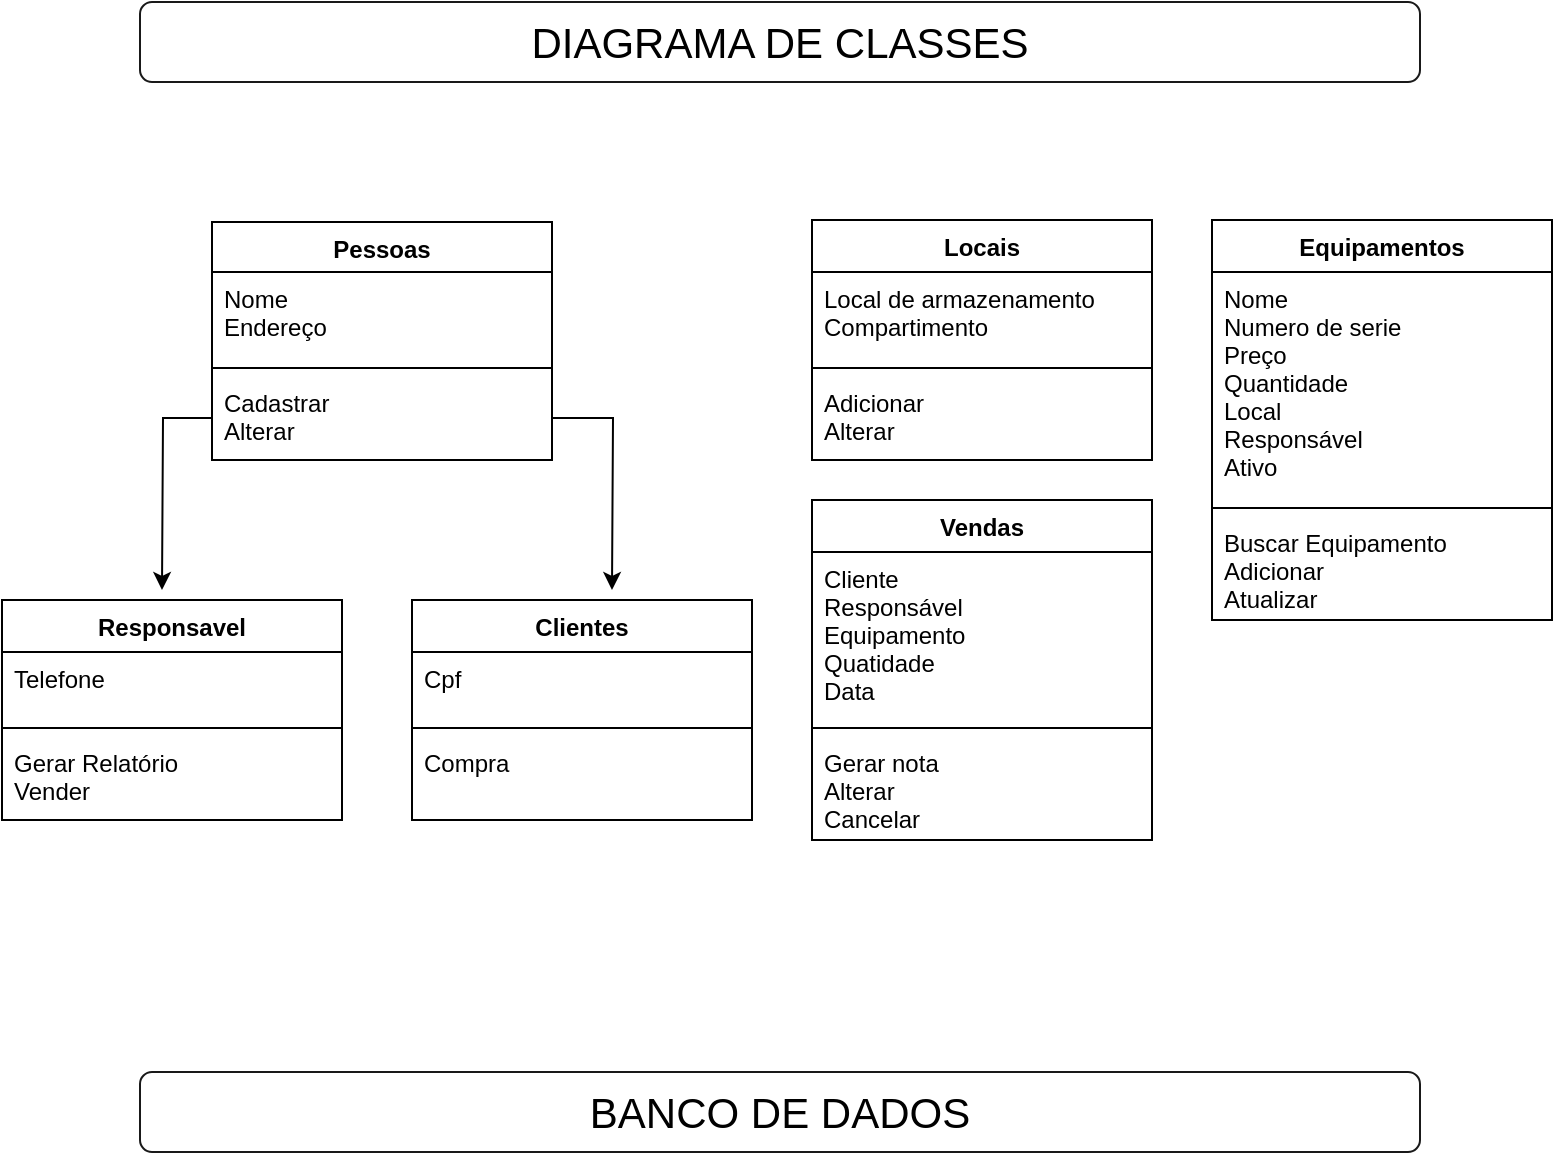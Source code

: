 <mxfile version="20.2.3" type="github">
  <diagram id="vQZW4OZkiL1XJwjymWI4" name="Página-1">
    <mxGraphModel dx="1038" dy="589" grid="1" gridSize="5" guides="1" tooltips="1" connect="1" arrows="1" fold="1" page="1" pageScale="1" pageWidth="827" pageHeight="1169" math="0" shadow="0">
      <root>
        <mxCell id="0" />
        <mxCell id="1" parent="0" />
        <mxCell id="dtLGfvdLKiji24awXUGy-7" value="Locais" style="swimlane;fontStyle=1;align=center;verticalAlign=top;childLayout=stackLayout;horizontal=1;startSize=26;horizontalStack=0;resizeParent=1;resizeParentMax=0;resizeLast=0;collapsible=1;marginBottom=0;" parent="1" vertex="1">
          <mxGeometry x="430" y="149" width="170" height="120" as="geometry" />
        </mxCell>
        <mxCell id="dtLGfvdLKiji24awXUGy-8" value="Local de armazenamento&#xa;Compartimento" style="text;strokeColor=none;fillColor=none;align=left;verticalAlign=top;spacingLeft=4;spacingRight=4;overflow=hidden;rotatable=0;points=[[0,0.5],[1,0.5]];portConstraint=eastwest;" parent="dtLGfvdLKiji24awXUGy-7" vertex="1">
          <mxGeometry y="26" width="170" height="44" as="geometry" />
        </mxCell>
        <mxCell id="dtLGfvdLKiji24awXUGy-9" value="" style="line;strokeWidth=1;fillColor=none;align=left;verticalAlign=middle;spacingTop=-1;spacingLeft=3;spacingRight=3;rotatable=0;labelPosition=right;points=[];portConstraint=eastwest;" parent="dtLGfvdLKiji24awXUGy-7" vertex="1">
          <mxGeometry y="70" width="170" height="8" as="geometry" />
        </mxCell>
        <mxCell id="dtLGfvdLKiji24awXUGy-10" value="Adicionar&#xa;Alterar" style="text;strokeColor=none;fillColor=none;align=left;verticalAlign=top;spacingLeft=4;spacingRight=4;overflow=hidden;rotatable=0;points=[[0,0.5],[1,0.5]];portConstraint=eastwest;" parent="dtLGfvdLKiji24awXUGy-7" vertex="1">
          <mxGeometry y="78" width="170" height="42" as="geometry" />
        </mxCell>
        <mxCell id="dtLGfvdLKiji24awXUGy-12" value="Clientes" style="swimlane;fontStyle=1;align=center;verticalAlign=top;childLayout=stackLayout;horizontal=1;startSize=26;horizontalStack=0;resizeParent=1;resizeParentMax=0;resizeLast=0;collapsible=1;marginBottom=0;" parent="1" vertex="1">
          <mxGeometry x="230" y="339" width="170" height="110" as="geometry" />
        </mxCell>
        <mxCell id="dtLGfvdLKiji24awXUGy-13" value="Cpf" style="text;strokeColor=none;fillColor=none;align=left;verticalAlign=top;spacingLeft=4;spacingRight=4;overflow=hidden;rotatable=0;points=[[0,0.5],[1,0.5]];portConstraint=eastwest;" parent="dtLGfvdLKiji24awXUGy-12" vertex="1">
          <mxGeometry y="26" width="170" height="34" as="geometry" />
        </mxCell>
        <mxCell id="dtLGfvdLKiji24awXUGy-14" value="" style="line;strokeWidth=1;fillColor=none;align=left;verticalAlign=middle;spacingTop=-1;spacingLeft=3;spacingRight=3;rotatable=0;labelPosition=right;points=[];portConstraint=eastwest;" parent="dtLGfvdLKiji24awXUGy-12" vertex="1">
          <mxGeometry y="60" width="170" height="8" as="geometry" />
        </mxCell>
        <mxCell id="dtLGfvdLKiji24awXUGy-15" value="Compra" style="text;strokeColor=none;fillColor=none;align=left;verticalAlign=top;spacingLeft=4;spacingRight=4;overflow=hidden;rotatable=0;points=[[0,0.5],[1,0.5]];portConstraint=eastwest;" parent="dtLGfvdLKiji24awXUGy-12" vertex="1">
          <mxGeometry y="68" width="170" height="42" as="geometry" />
        </mxCell>
        <mxCell id="dtLGfvdLKiji24awXUGy-20" value="Equipamentos" style="swimlane;fontStyle=1;align=center;verticalAlign=top;childLayout=stackLayout;horizontal=1;startSize=26;horizontalStack=0;resizeParent=1;resizeParentMax=0;resizeLast=0;collapsible=1;marginBottom=0;" parent="1" vertex="1">
          <mxGeometry x="630" y="149" width="170" height="200" as="geometry" />
        </mxCell>
        <mxCell id="dtLGfvdLKiji24awXUGy-21" value="Nome&#xa;Numero de serie &#xa;Preço&#xa;Quantidade&#xa;Local&#xa;Responsável&#xa;Ativo&#xa;" style="text;strokeColor=none;fillColor=none;align=left;verticalAlign=top;spacingLeft=4;spacingRight=4;overflow=hidden;rotatable=0;points=[[0,0.5],[1,0.5]];portConstraint=eastwest;" parent="dtLGfvdLKiji24awXUGy-20" vertex="1">
          <mxGeometry y="26" width="170" height="114" as="geometry" />
        </mxCell>
        <mxCell id="dtLGfvdLKiji24awXUGy-22" value="" style="line;strokeWidth=1;fillColor=none;align=left;verticalAlign=middle;spacingTop=-1;spacingLeft=3;spacingRight=3;rotatable=0;labelPosition=right;points=[];portConstraint=eastwest;" parent="dtLGfvdLKiji24awXUGy-20" vertex="1">
          <mxGeometry y="140" width="170" height="8" as="geometry" />
        </mxCell>
        <mxCell id="dtLGfvdLKiji24awXUGy-23" value="Buscar Equipamento&#xa;Adicionar&#xa;Atualizar&#xa;" style="text;strokeColor=none;fillColor=none;align=left;verticalAlign=top;spacingLeft=4;spacingRight=4;overflow=hidden;rotatable=0;points=[[0,0.5],[1,0.5]];portConstraint=eastwest;" parent="dtLGfvdLKiji24awXUGy-20" vertex="1">
          <mxGeometry y="148" width="170" height="52" as="geometry" />
        </mxCell>
        <mxCell id="dtLGfvdLKiji24awXUGy-24" value="Responsavel" style="swimlane;fontStyle=1;align=center;verticalAlign=top;childLayout=stackLayout;horizontal=1;startSize=26;horizontalStack=0;resizeParent=1;resizeParentMax=0;resizeLast=0;collapsible=1;marginBottom=0;" parent="1" vertex="1">
          <mxGeometry x="25" y="339" width="170" height="110" as="geometry" />
        </mxCell>
        <mxCell id="dtLGfvdLKiji24awXUGy-25" value="Telefone" style="text;strokeColor=none;fillColor=none;align=left;verticalAlign=top;spacingLeft=4;spacingRight=4;overflow=hidden;rotatable=0;points=[[0,0.5],[1,0.5]];portConstraint=eastwest;" parent="dtLGfvdLKiji24awXUGy-24" vertex="1">
          <mxGeometry y="26" width="170" height="34" as="geometry" />
        </mxCell>
        <mxCell id="dtLGfvdLKiji24awXUGy-26" value="" style="line;strokeWidth=1;fillColor=none;align=left;verticalAlign=middle;spacingTop=-1;spacingLeft=3;spacingRight=3;rotatable=0;labelPosition=right;points=[];portConstraint=eastwest;" parent="dtLGfvdLKiji24awXUGy-24" vertex="1">
          <mxGeometry y="60" width="170" height="8" as="geometry" />
        </mxCell>
        <mxCell id="dtLGfvdLKiji24awXUGy-27" value="Gerar Relatório&#xa;Vender" style="text;strokeColor=none;fillColor=none;align=left;verticalAlign=top;spacingLeft=4;spacingRight=4;overflow=hidden;rotatable=0;points=[[0,0.5],[1,0.5]];portConstraint=eastwest;" parent="dtLGfvdLKiji24awXUGy-24" vertex="1">
          <mxGeometry y="68" width="170" height="42" as="geometry" />
        </mxCell>
        <mxCell id="dtLGfvdLKiji24awXUGy-32" value="Vendas" style="swimlane;fontStyle=1;align=center;verticalAlign=top;childLayout=stackLayout;horizontal=1;startSize=26;horizontalStack=0;resizeParent=1;resizeParentMax=0;resizeLast=0;collapsible=1;marginBottom=0;" parent="1" vertex="1">
          <mxGeometry x="430" y="289" width="170" height="170" as="geometry" />
        </mxCell>
        <mxCell id="dtLGfvdLKiji24awXUGy-33" value="Cliente&#xa;Responsável&#xa;Equipamento&#xa;Quatidade&#xa;Data" style="text;strokeColor=none;fillColor=none;align=left;verticalAlign=top;spacingLeft=4;spacingRight=4;overflow=hidden;rotatable=0;points=[[0,0.5],[1,0.5]];portConstraint=eastwest;" parent="dtLGfvdLKiji24awXUGy-32" vertex="1">
          <mxGeometry y="26" width="170" height="84" as="geometry" />
        </mxCell>
        <mxCell id="dtLGfvdLKiji24awXUGy-34" value="" style="line;strokeWidth=1;fillColor=none;align=left;verticalAlign=middle;spacingTop=-1;spacingLeft=3;spacingRight=3;rotatable=0;labelPosition=right;points=[];portConstraint=eastwest;" parent="dtLGfvdLKiji24awXUGy-32" vertex="1">
          <mxGeometry y="110" width="170" height="8" as="geometry" />
        </mxCell>
        <mxCell id="dtLGfvdLKiji24awXUGy-35" value="Gerar nota&#xa;Alterar&#xa;Cancelar" style="text;strokeColor=none;fillColor=none;align=left;verticalAlign=top;spacingLeft=4;spacingRight=4;overflow=hidden;rotatable=0;points=[[0,0.5],[1,0.5]];portConstraint=eastwest;" parent="dtLGfvdLKiji24awXUGy-32" vertex="1">
          <mxGeometry y="118" width="170" height="52" as="geometry" />
        </mxCell>
        <mxCell id="dtLGfvdLKiji24awXUGy-36" value="Pessoas" style="swimlane;fontStyle=1;align=center;verticalAlign=top;childLayout=stackLayout;horizontal=1;startSize=25;horizontalStack=0;resizeParent=1;resizeParentMax=0;resizeLast=0;collapsible=1;marginBottom=0;" parent="1" vertex="1">
          <mxGeometry x="130" y="150" width="170" height="119" as="geometry" />
        </mxCell>
        <mxCell id="dtLGfvdLKiji24awXUGy-37" value="Nome&#xa;Endereço" style="text;strokeColor=none;fillColor=none;align=left;verticalAlign=top;spacingLeft=4;spacingRight=4;overflow=hidden;rotatable=0;points=[[0,0.5],[1,0.5]];portConstraint=eastwest;" parent="dtLGfvdLKiji24awXUGy-36" vertex="1">
          <mxGeometry y="25" width="170" height="44" as="geometry" />
        </mxCell>
        <mxCell id="dtLGfvdLKiji24awXUGy-38" value="" style="line;strokeWidth=1;fillColor=none;align=left;verticalAlign=middle;spacingTop=-1;spacingLeft=3;spacingRight=3;rotatable=0;labelPosition=right;points=[];portConstraint=eastwest;" parent="dtLGfvdLKiji24awXUGy-36" vertex="1">
          <mxGeometry y="69" width="170" height="8" as="geometry" />
        </mxCell>
        <mxCell id="dtLGfvdLKiji24awXUGy-39" value="Cadastrar&#xa;Alterar" style="text;strokeColor=none;fillColor=none;align=left;verticalAlign=top;spacingLeft=4;spacingRight=4;overflow=hidden;rotatable=0;points=[[0,0.5],[1,0.5]];portConstraint=eastwest;" parent="dtLGfvdLKiji24awXUGy-36" vertex="1">
          <mxGeometry y="77" width="170" height="42" as="geometry" />
        </mxCell>
        <mxCell id="xnF2MUeoURb5oZggPPuW-5" style="edgeStyle=orthogonalEdgeStyle;rounded=0;orthogonalLoop=1;jettySize=auto;html=1;exitX=1;exitY=0.5;exitDx=0;exitDy=0;" edge="1" parent="1" source="dtLGfvdLKiji24awXUGy-39">
          <mxGeometry relative="1" as="geometry">
            <mxPoint x="330" y="334" as="targetPoint" />
          </mxGeometry>
        </mxCell>
        <mxCell id="xnF2MUeoURb5oZggPPuW-6" style="edgeStyle=orthogonalEdgeStyle;rounded=0;orthogonalLoop=1;jettySize=auto;html=1;exitX=0;exitY=0.5;exitDx=0;exitDy=0;" edge="1" parent="1" source="dtLGfvdLKiji24awXUGy-39">
          <mxGeometry relative="1" as="geometry">
            <mxPoint x="105" y="334" as="targetPoint" />
          </mxGeometry>
        </mxCell>
        <mxCell id="xnF2MUeoURb5oZggPPuW-7" value="&lt;font style=&quot;font-size: 21px;&quot;&gt;DIAGRAMA DE CLASSES&lt;/font&gt;" style="rounded=1;whiteSpace=wrap;html=1;strokeWidth=1;opacity=90;" vertex="1" parent="1">
          <mxGeometry x="94" y="40" width="640" height="40" as="geometry" />
        </mxCell>
        <mxCell id="xnF2MUeoURb5oZggPPuW-8" value="&lt;font style=&quot;font-size: 21px;&quot;&gt;BANCO DE DADOS&lt;/font&gt;" style="rounded=1;whiteSpace=wrap;html=1;strokeWidth=1;opacity=90;" vertex="1" parent="1">
          <mxGeometry x="94" y="575" width="640" height="40" as="geometry" />
        </mxCell>
      </root>
    </mxGraphModel>
  </diagram>
</mxfile>
